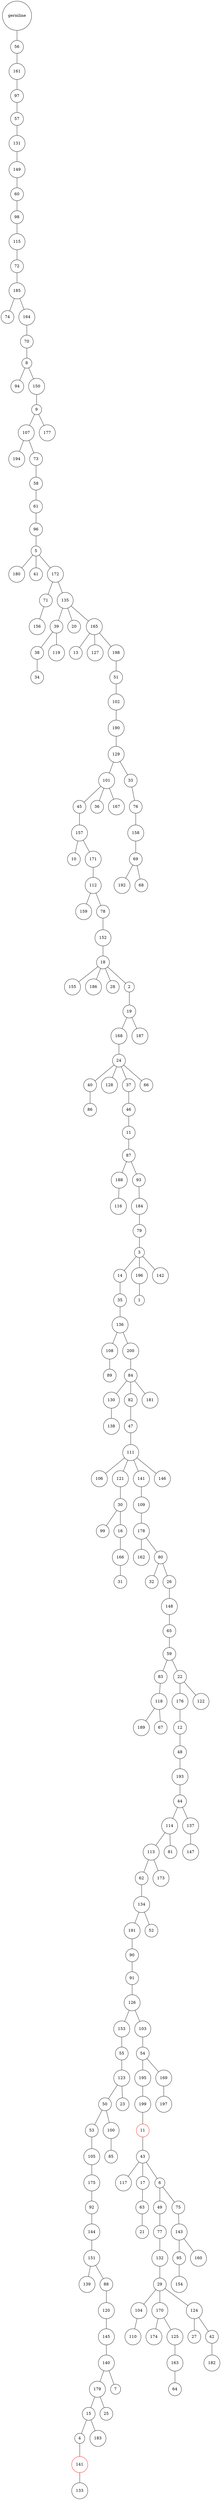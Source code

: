 graph {
	rankdir=UD;
	splines=line;
	node [shape=circle]
	"0x7f2c8b81bc40" [label="germline"];
	"0x7f2c8b81bc70" [label="56"];
	"0x7f2c8b81bc40" -- "0x7f2c8b81bc70" ;
	"0x7f2c8b81bca0" [label="161"];
	"0x7f2c8b81bc70" -- "0x7f2c8b81bca0" ;
	"0x7f2c8b81bcd0" [label="97"];
	"0x7f2c8b81bca0" -- "0x7f2c8b81bcd0" ;
	"0x7f2c8b81bd00" [label="57"];
	"0x7f2c8b81bcd0" -- "0x7f2c8b81bd00" ;
	"0x7f2c8b81bd30" [label="131"];
	"0x7f2c8b81bd00" -- "0x7f2c8b81bd30" ;
	"0x7f2c8b81bd60" [label="149"];
	"0x7f2c8b81bd30" -- "0x7f2c8b81bd60" ;
	"0x7f2c8b81bd90" [label="60"];
	"0x7f2c8b81bd60" -- "0x7f2c8b81bd90" ;
	"0x7f2c8b81bdc0" [label="98"];
	"0x7f2c8b81bd90" -- "0x7f2c8b81bdc0" ;
	"0x7f2c8b81bdf0" [label="115"];
	"0x7f2c8b81bdc0" -- "0x7f2c8b81bdf0" ;
	"0x7f2c8b81be20" [label="72"];
	"0x7f2c8b81bdf0" -- "0x7f2c8b81be20" ;
	"0x7f2c8b81be50" [label="185"];
	"0x7f2c8b81be20" -- "0x7f2c8b81be50" ;
	"0x7f2c8b81be80" [label="74"];
	"0x7f2c8b81be50" -- "0x7f2c8b81be80" ;
	"0x7f2c8b81beb0" [label="164"];
	"0x7f2c8b81be50" -- "0x7f2c8b81beb0" ;
	"0x7f2c8b81bee0" [label="70"];
	"0x7f2c8b81beb0" -- "0x7f2c8b81bee0" ;
	"0x7f2c8b81bf10" [label="8"];
	"0x7f2c8b81bee0" -- "0x7f2c8b81bf10" ;
	"0x7f2c8b81bf40" [label="94"];
	"0x7f2c8b81bf10" -- "0x7f2c8b81bf40" ;
	"0x7f2c8b81bf70" [label="150"];
	"0x7f2c8b81bf10" -- "0x7f2c8b81bf70" ;
	"0x7f2c8b81bfa0" [label="9"];
	"0x7f2c8b81bf70" -- "0x7f2c8b81bfa0" ;
	"0x7f2c8b81bfd0" [label="107"];
	"0x7f2c8b81bfa0" -- "0x7f2c8b81bfd0" ;
	"0x7f2c8b81c040" [label="194"];
	"0x7f2c8b81bfd0" -- "0x7f2c8b81c040" ;
	"0x7f2c8b81c070" [label="73"];
	"0x7f2c8b81bfd0" -- "0x7f2c8b81c070" ;
	"0x7f2c8b81c0a0" [label="58"];
	"0x7f2c8b81c070" -- "0x7f2c8b81c0a0" ;
	"0x7f2c8b81c0d0" [label="61"];
	"0x7f2c8b81c0a0" -- "0x7f2c8b81c0d0" ;
	"0x7f2c8b81c100" [label="96"];
	"0x7f2c8b81c0d0" -- "0x7f2c8b81c100" ;
	"0x7f2c8b81c130" [label="5"];
	"0x7f2c8b81c100" -- "0x7f2c8b81c130" ;
	"0x7f2c8b81c160" [label="180"];
	"0x7f2c8b81c130" -- "0x7f2c8b81c160" ;
	"0x7f2c8b81c190" [label="41"];
	"0x7f2c8b81c130" -- "0x7f2c8b81c190" ;
	"0x7f2c8b81c1c0" [label="172"];
	"0x7f2c8b81c130" -- "0x7f2c8b81c1c0" ;
	"0x7f2c8b81c1f0" [label="71"];
	"0x7f2c8b81c1c0" -- "0x7f2c8b81c1f0" ;
	"0x7f2c8b81c220" [label="156"];
	"0x7f2c8b81c1f0" -- "0x7f2c8b81c220" ;
	"0x7f2c8b81c250" [label="135"];
	"0x7f2c8b81c1c0" -- "0x7f2c8b81c250" ;
	"0x7f2c8b81c280" [label="39"];
	"0x7f2c8b81c250" -- "0x7f2c8b81c280" ;
	"0x7f2c8b81c2b0" [label="38"];
	"0x7f2c8b81c280" -- "0x7f2c8b81c2b0" ;
	"0x7f2c8b81c2e0" [label="34"];
	"0x7f2c8b81c2b0" -- "0x7f2c8b81c2e0" ;
	"0x7f2c8b81c310" [label="119"];
	"0x7f2c8b81c280" -- "0x7f2c8b81c310" ;
	"0x7f2c8b81c340" [label="20"];
	"0x7f2c8b81c250" -- "0x7f2c8b81c340" ;
	"0x7f2c8b81c370" [label="165"];
	"0x7f2c8b81c250" -- "0x7f2c8b81c370" ;
	"0x7f2c8b81c3a0" [label="13"];
	"0x7f2c8b81c370" -- "0x7f2c8b81c3a0" ;
	"0x7f2c8b81c3d0" [label="127"];
	"0x7f2c8b81c370" -- "0x7f2c8b81c3d0" ;
	"0x7f2c8b81c400" [label="198"];
	"0x7f2c8b81c370" -- "0x7f2c8b81c400" ;
	"0x7f2c8b81c430" [label="51"];
	"0x7f2c8b81c400" -- "0x7f2c8b81c430" ;
	"0x7f2c8b81c460" [label="102"];
	"0x7f2c8b81c430" -- "0x7f2c8b81c460" ;
	"0x7f2c8b81c490" [label="190"];
	"0x7f2c8b81c460" -- "0x7f2c8b81c490" ;
	"0x7f2c8b81c4c0" [label="129"];
	"0x7f2c8b81c490" -- "0x7f2c8b81c4c0" ;
	"0x7f2c8b81c4f0" [label="101"];
	"0x7f2c8b81c4c0" -- "0x7f2c8b81c4f0" ;
	"0x7f2c8b81c520" [label="45"];
	"0x7f2c8b81c4f0" -- "0x7f2c8b81c520" ;
	"0x7f2c8b81c550" [label="157"];
	"0x7f2c8b81c520" -- "0x7f2c8b81c550" ;
	"0x7f2c8b81c580" [label="10"];
	"0x7f2c8b81c550" -- "0x7f2c8b81c580" ;
	"0x7f2c8b81c5b0" [label="171"];
	"0x7f2c8b81c550" -- "0x7f2c8b81c5b0" ;
	"0x7f2c8b81c5e0" [label="112"];
	"0x7f2c8b81c5b0" -- "0x7f2c8b81c5e0" ;
	"0x7f2c8b81c610" [label="159"];
	"0x7f2c8b81c5e0" -- "0x7f2c8b81c610" ;
	"0x7f2c8b81c640" [label="78"];
	"0x7f2c8b81c5e0" -- "0x7f2c8b81c640" ;
	"0x7f2c8b81c670" [label="152"];
	"0x7f2c8b81c640" -- "0x7f2c8b81c670" ;
	"0x7f2c8b81c6a0" [label="18"];
	"0x7f2c8b81c670" -- "0x7f2c8b81c6a0" ;
	"0x7f2c8b81c6d0" [label="155"];
	"0x7f2c8b81c6a0" -- "0x7f2c8b81c6d0" ;
	"0x7f2c8b81c700" [label="186"];
	"0x7f2c8b81c6a0" -- "0x7f2c8b81c700" ;
	"0x7f2c8b81c730" [label="28"];
	"0x7f2c8b81c6a0" -- "0x7f2c8b81c730" ;
	"0x7f2c8b81c760" [label="2"];
	"0x7f2c8b81c6a0" -- "0x7f2c8b81c760" ;
	"0x7f2c8b81c790" [label="19"];
	"0x7f2c8b81c760" -- "0x7f2c8b81c790" ;
	"0x7f2c8b81c7c0" [label="168"];
	"0x7f2c8b81c790" -- "0x7f2c8b81c7c0" ;
	"0x7f2c8b81c7f0" [label="24"];
	"0x7f2c8b81c7c0" -- "0x7f2c8b81c7f0" ;
	"0x7f2c8b81c820" [label="40"];
	"0x7f2c8b81c7f0" -- "0x7f2c8b81c820" ;
	"0x7f2c8b81c850" [label="86"];
	"0x7f2c8b81c820" -- "0x7f2c8b81c850" ;
	"0x7f2c8b81c880" [label="128"];
	"0x7f2c8b81c7f0" -- "0x7f2c8b81c880" ;
	"0x7f2c8b81c8b0" [label="37"];
	"0x7f2c8b81c7f0" -- "0x7f2c8b81c8b0" ;
	"0x7f2c8b81c8e0" [label="46"];
	"0x7f2c8b81c8b0" -- "0x7f2c8b81c8e0" ;
	"0x7f2c8b81c910" [label="11"];
	"0x7f2c8b81c8e0" -- "0x7f2c8b81c910" ;
	"0x7f2c8b81c940" [label="87"];
	"0x7f2c8b81c910" -- "0x7f2c8b81c940" ;
	"0x7f2c8b81c970" [label="188"];
	"0x7f2c8b81c940" -- "0x7f2c8b81c970" ;
	"0x7f2c8b81c9a0" [label="116"];
	"0x7f2c8b81c970" -- "0x7f2c8b81c9a0" ;
	"0x7f2c8b81c9d0" [label="93"];
	"0x7f2c8b81c940" -- "0x7f2c8b81c9d0" ;
	"0x7f2c8b81ca00" [label="184"];
	"0x7f2c8b81c9d0" -- "0x7f2c8b81ca00" ;
	"0x7f2c8b81ca30" [label="79"];
	"0x7f2c8b81ca00" -- "0x7f2c8b81ca30" ;
	"0x7f2c8b81ca60" [label="3"];
	"0x7f2c8b81ca30" -- "0x7f2c8b81ca60" ;
	"0x7f2c8b81ca90" [label="14"];
	"0x7f2c8b81ca60" -- "0x7f2c8b81ca90" ;
	"0x7f2c8b81cac0" [label="35"];
	"0x7f2c8b81ca90" -- "0x7f2c8b81cac0" ;
	"0x7f2c8b81caf0" [label="136"];
	"0x7f2c8b81cac0" -- "0x7f2c8b81caf0" ;
	"0x7f2c8b81cb20" [label="108"];
	"0x7f2c8b81caf0" -- "0x7f2c8b81cb20" ;
	"0x7f2c8b81cb50" [label="89"];
	"0x7f2c8b81cb20" -- "0x7f2c8b81cb50" ;
	"0x7f2c8b81cb80" [label="200"];
	"0x7f2c8b81caf0" -- "0x7f2c8b81cb80" ;
	"0x7f2c8b81cbb0" [label="84"];
	"0x7f2c8b81cb80" -- "0x7f2c8b81cbb0" ;
	"0x7f2c8b81cbe0" [label="130"];
	"0x7f2c8b81cbb0" -- "0x7f2c8b81cbe0" ;
	"0x7f2c8b81cc10" [label="138"];
	"0x7f2c8b81cbe0" -- "0x7f2c8b81cc10" ;
	"0x7f2c8b81cc40" [label="82"];
	"0x7f2c8b81cbb0" -- "0x7f2c8b81cc40" ;
	"0x7f2c8b81cc70" [label="47"];
	"0x7f2c8b81cc40" -- "0x7f2c8b81cc70" ;
	"0x7f2c8b81cca0" [label="111"];
	"0x7f2c8b81cc70" -- "0x7f2c8b81cca0" ;
	"0x7f2c8b81ccd0" [label="106"];
	"0x7f2c8b81cca0" -- "0x7f2c8b81ccd0" ;
	"0x7f2c8b81cd00" [label="121"];
	"0x7f2c8b81cca0" -- "0x7f2c8b81cd00" ;
	"0x7f2c8b81cd30" [label="30"];
	"0x7f2c8b81cd00" -- "0x7f2c8b81cd30" ;
	"0x7f2c8b81cd60" [label="99"];
	"0x7f2c8b81cd30" -- "0x7f2c8b81cd60" ;
	"0x7f2c8b81cd90" [label="16"];
	"0x7f2c8b81cd30" -- "0x7f2c8b81cd90" ;
	"0x7f2c8b81cdc0" [label="166"];
	"0x7f2c8b81cd90" -- "0x7f2c8b81cdc0" ;
	"0x7f2c8b81cdf0" [label="31"];
	"0x7f2c8b81cdc0" -- "0x7f2c8b81cdf0" ;
	"0x7f2c8b81ce20" [label="141"];
	"0x7f2c8b81cca0" -- "0x7f2c8b81ce20" ;
	"0x7f2c8b81ce50" [label="109"];
	"0x7f2c8b81ce20" -- "0x7f2c8b81ce50" ;
	"0x7f2c8b81ce80" [label="178"];
	"0x7f2c8b81ce50" -- "0x7f2c8b81ce80" ;
	"0x7f2c8b81ceb0" [label="162"];
	"0x7f2c8b81ce80" -- "0x7f2c8b81ceb0" ;
	"0x7f2c8b81cee0" [label="80"];
	"0x7f2c8b81ce80" -- "0x7f2c8b81cee0" ;
	"0x7f2c8b81cf10" [label="32"];
	"0x7f2c8b81cee0" -- "0x7f2c8b81cf10" ;
	"0x7f2c8b81cf40" [label="26"];
	"0x7f2c8b81cee0" -- "0x7f2c8b81cf40" ;
	"0x7f2c8b81cf70" [label="148"];
	"0x7f2c8b81cf40" -- "0x7f2c8b81cf70" ;
	"0x7f2c8b81cfa0" [label="65"];
	"0x7f2c8b81cf70" -- "0x7f2c8b81cfa0" ;
	"0x7f2c8b81cfd0" [label="59"];
	"0x7f2c8b81cfa0" -- "0x7f2c8b81cfd0" ;
	"0x7f2c8b820040" [label="83"];
	"0x7f2c8b81cfd0" -- "0x7f2c8b820040" ;
	"0x7f2c8b820070" [label="118"];
	"0x7f2c8b820040" -- "0x7f2c8b820070" ;
	"0x7f2c8b8200a0" [label="189"];
	"0x7f2c8b820070" -- "0x7f2c8b8200a0" ;
	"0x7f2c8b8200d0" [label="67"];
	"0x7f2c8b820070" -- "0x7f2c8b8200d0" ;
	"0x7f2c8b820100" [label="22"];
	"0x7f2c8b81cfd0" -- "0x7f2c8b820100" ;
	"0x7f2c8b820130" [label="176"];
	"0x7f2c8b820100" -- "0x7f2c8b820130" ;
	"0x7f2c8b820160" [label="12"];
	"0x7f2c8b820130" -- "0x7f2c8b820160" ;
	"0x7f2c8b820190" [label="48"];
	"0x7f2c8b820160" -- "0x7f2c8b820190" ;
	"0x7f2c8b8201c0" [label="193"];
	"0x7f2c8b820190" -- "0x7f2c8b8201c0" ;
	"0x7f2c8b8201f0" [label="44"];
	"0x7f2c8b8201c0" -- "0x7f2c8b8201f0" ;
	"0x7f2c8b820220" [label="114"];
	"0x7f2c8b8201f0" -- "0x7f2c8b820220" ;
	"0x7f2c8b820250" [label="113"];
	"0x7f2c8b820220" -- "0x7f2c8b820250" ;
	"0x7f2c8b820280" [label="62"];
	"0x7f2c8b820250" -- "0x7f2c8b820280" ;
	"0x7f2c8b8202b0" [label="134"];
	"0x7f2c8b820280" -- "0x7f2c8b8202b0" ;
	"0x7f2c8b8202e0" [label="191"];
	"0x7f2c8b8202b0" -- "0x7f2c8b8202e0" ;
	"0x7f2c8b820310" [label="90"];
	"0x7f2c8b8202e0" -- "0x7f2c8b820310" ;
	"0x7f2c8b820340" [label="91"];
	"0x7f2c8b820310" -- "0x7f2c8b820340" ;
	"0x7f2c8b820370" [label="126"];
	"0x7f2c8b820340" -- "0x7f2c8b820370" ;
	"0x7f2c8b8203a0" [label="153"];
	"0x7f2c8b820370" -- "0x7f2c8b8203a0" ;
	"0x7f2c8b8203d0" [label="55"];
	"0x7f2c8b8203a0" -- "0x7f2c8b8203d0" ;
	"0x7f2c8b820400" [label="123"];
	"0x7f2c8b8203d0" -- "0x7f2c8b820400" ;
	"0x7f2c8b820430" [label="50"];
	"0x7f2c8b820400" -- "0x7f2c8b820430" ;
	"0x7f2c8b820460" [label="53"];
	"0x7f2c8b820430" -- "0x7f2c8b820460" ;
	"0x7f2c8b820490" [label="105"];
	"0x7f2c8b820460" -- "0x7f2c8b820490" ;
	"0x7f2c8b8204c0" [label="175"];
	"0x7f2c8b820490" -- "0x7f2c8b8204c0" ;
	"0x7f2c8b8204f0" [label="92"];
	"0x7f2c8b8204c0" -- "0x7f2c8b8204f0" ;
	"0x7f2c8b820520" [label="144"];
	"0x7f2c8b8204f0" -- "0x7f2c8b820520" ;
	"0x7f2c8b820550" [label="151"];
	"0x7f2c8b820520" -- "0x7f2c8b820550" ;
	"0x7f2c8b820580" [label="139"];
	"0x7f2c8b820550" -- "0x7f2c8b820580" ;
	"0x7f2c8b8205b0" [label="88"];
	"0x7f2c8b820550" -- "0x7f2c8b8205b0" ;
	"0x7f2c8b8205e0" [label="120"];
	"0x7f2c8b8205b0" -- "0x7f2c8b8205e0" ;
	"0x7f2c8b820610" [label="145"];
	"0x7f2c8b8205e0" -- "0x7f2c8b820610" ;
	"0x7f2c8b820640" [label="140"];
	"0x7f2c8b820610" -- "0x7f2c8b820640" ;
	"0x7f2c8b820670" [label="179"];
	"0x7f2c8b820640" -- "0x7f2c8b820670" ;
	"0x7f2c8b8206a0" [label="15"];
	"0x7f2c8b820670" -- "0x7f2c8b8206a0" ;
	"0x7f2c8b8206d0" [label="4"];
	"0x7f2c8b8206a0" -- "0x7f2c8b8206d0" ;
	"0x7f2c8b820700" [label="141",color="red"];
	"0x7f2c8b8206d0" -- "0x7f2c8b820700" ;
	"0x7f2c8b820730" [label="133"];
	"0x7f2c8b820700" -- "0x7f2c8b820730" ;
	"0x7f2c8b820760" [label="183"];
	"0x7f2c8b8206a0" -- "0x7f2c8b820760" ;
	"0x7f2c8b820790" [label="25"];
	"0x7f2c8b820670" -- "0x7f2c8b820790" ;
	"0x7f2c8b8207c0" [label="7"];
	"0x7f2c8b820640" -- "0x7f2c8b8207c0" ;
	"0x7f2c8b8207f0" [label="100"];
	"0x7f2c8b820430" -- "0x7f2c8b8207f0" ;
	"0x7f2c8b820820" [label="85"];
	"0x7f2c8b8207f0" -- "0x7f2c8b820820" ;
	"0x7f2c8b820850" [label="23"];
	"0x7f2c8b820400" -- "0x7f2c8b820850" ;
	"0x7f2c8b820880" [label="103"];
	"0x7f2c8b820370" -- "0x7f2c8b820880" ;
	"0x7f2c8b8208b0" [label="54"];
	"0x7f2c8b820880" -- "0x7f2c8b8208b0" ;
	"0x7f2c8b8208e0" [label="195"];
	"0x7f2c8b8208b0" -- "0x7f2c8b8208e0" ;
	"0x7f2c8b820910" [label="199"];
	"0x7f2c8b8208e0" -- "0x7f2c8b820910" ;
	"0x7f2c8b820940" [label="11",color="red"];
	"0x7f2c8b820910" -- "0x7f2c8b820940" ;
	"0x7f2c8b820970" [label="43"];
	"0x7f2c8b820940" -- "0x7f2c8b820970" ;
	"0x7f2c8b8209a0" [label="117"];
	"0x7f2c8b820970" -- "0x7f2c8b8209a0" ;
	"0x7f2c8b8209d0" [label="17"];
	"0x7f2c8b820970" -- "0x7f2c8b8209d0" ;
	"0x7f2c8b820a00" [label="63"];
	"0x7f2c8b8209d0" -- "0x7f2c8b820a00" ;
	"0x7f2c8b820a30" [label="21"];
	"0x7f2c8b820a00" -- "0x7f2c8b820a30" ;
	"0x7f2c8b820a60" [label="6"];
	"0x7f2c8b820970" -- "0x7f2c8b820a60" ;
	"0x7f2c8b820a90" [label="49"];
	"0x7f2c8b820a60" -- "0x7f2c8b820a90" ;
	"0x7f2c8b820ac0" [label="77"];
	"0x7f2c8b820a90" -- "0x7f2c8b820ac0" ;
	"0x7f2c8b820af0" [label="132"];
	"0x7f2c8b820ac0" -- "0x7f2c8b820af0" ;
	"0x7f2c8b820b20" [label="29"];
	"0x7f2c8b820af0" -- "0x7f2c8b820b20" ;
	"0x7f2c8b820b50" [label="104"];
	"0x7f2c8b820b20" -- "0x7f2c8b820b50" ;
	"0x7f2c8b820b80" [label="110"];
	"0x7f2c8b820b50" -- "0x7f2c8b820b80" ;
	"0x7f2c8b820bb0" [label="170"];
	"0x7f2c8b820b20" -- "0x7f2c8b820bb0" ;
	"0x7f2c8b820be0" [label="174"];
	"0x7f2c8b820bb0" -- "0x7f2c8b820be0" ;
	"0x7f2c8b820c10" [label="125"];
	"0x7f2c8b820bb0" -- "0x7f2c8b820c10" ;
	"0x7f2c8b820c40" [label="163"];
	"0x7f2c8b820c10" -- "0x7f2c8b820c40" ;
	"0x7f2c8b820c70" [label="64"];
	"0x7f2c8b820c40" -- "0x7f2c8b820c70" ;
	"0x7f2c8b820ca0" [label="124"];
	"0x7f2c8b820b20" -- "0x7f2c8b820ca0" ;
	"0x7f2c8b820cd0" [label="27"];
	"0x7f2c8b820ca0" -- "0x7f2c8b820cd0" ;
	"0x7f2c8b820d00" [label="42"];
	"0x7f2c8b820ca0" -- "0x7f2c8b820d00" ;
	"0x7f2c8b820d30" [label="182"];
	"0x7f2c8b820d00" -- "0x7f2c8b820d30" ;
	"0x7f2c8b820d60" [label="75"];
	"0x7f2c8b820a60" -- "0x7f2c8b820d60" ;
	"0x7f2c8b820d90" [label="143"];
	"0x7f2c8b820d60" -- "0x7f2c8b820d90" ;
	"0x7f2c8b820dc0" [label="95"];
	"0x7f2c8b820d90" -- "0x7f2c8b820dc0" ;
	"0x7f2c8b820df0" [label="154"];
	"0x7f2c8b820dc0" -- "0x7f2c8b820df0" ;
	"0x7f2c8b820e20" [label="160"];
	"0x7f2c8b820d90" -- "0x7f2c8b820e20" ;
	"0x7f2c8b820e50" [label="169"];
	"0x7f2c8b8208b0" -- "0x7f2c8b820e50" ;
	"0x7f2c8b820e80" [label="197"];
	"0x7f2c8b820e50" -- "0x7f2c8b820e80" ;
	"0x7f2c8b820eb0" [label="52"];
	"0x7f2c8b8202b0" -- "0x7f2c8b820eb0" ;
	"0x7f2c8b820ee0" [label="173"];
	"0x7f2c8b820250" -- "0x7f2c8b820ee0" ;
	"0x7f2c8b820f10" [label="81"];
	"0x7f2c8b820220" -- "0x7f2c8b820f10" ;
	"0x7f2c8b820f40" [label="137"];
	"0x7f2c8b8201f0" -- "0x7f2c8b820f40" ;
	"0x7f2c8b820f70" [label="147"];
	"0x7f2c8b820f40" -- "0x7f2c8b820f70" ;
	"0x7f2c8b820fa0" [label="122"];
	"0x7f2c8b820100" -- "0x7f2c8b820fa0" ;
	"0x7f2c8b820fd0" [label="146"];
	"0x7f2c8b81cca0" -- "0x7f2c8b820fd0" ;
	"0x7f2c8b7b4040" [label="181"];
	"0x7f2c8b81cbb0" -- "0x7f2c8b7b4040" ;
	"0x7f2c8b7b4070" [label="196"];
	"0x7f2c8b81ca60" -- "0x7f2c8b7b4070" ;
	"0x7f2c8b7b40a0" [label="1"];
	"0x7f2c8b7b4070" -- "0x7f2c8b7b40a0" ;
	"0x7f2c8b7b40d0" [label="142"];
	"0x7f2c8b81ca60" -- "0x7f2c8b7b40d0" ;
	"0x7f2c8b7b4100" [label="66"];
	"0x7f2c8b81c7f0" -- "0x7f2c8b7b4100" ;
	"0x7f2c8b7b4130" [label="187"];
	"0x7f2c8b81c790" -- "0x7f2c8b7b4130" ;
	"0x7f2c8b7b4160" [label="36"];
	"0x7f2c8b81c4f0" -- "0x7f2c8b7b4160" ;
	"0x7f2c8b7b4190" [label="167"];
	"0x7f2c8b81c4f0" -- "0x7f2c8b7b4190" ;
	"0x7f2c8b7b41c0" [label="33"];
	"0x7f2c8b81c4c0" -- "0x7f2c8b7b41c0" ;
	"0x7f2c8b7b41f0" [label="76"];
	"0x7f2c8b7b41c0" -- "0x7f2c8b7b41f0" ;
	"0x7f2c8b7b4220" [label="158"];
	"0x7f2c8b7b41f0" -- "0x7f2c8b7b4220" ;
	"0x7f2c8b7b4250" [label="69"];
	"0x7f2c8b7b4220" -- "0x7f2c8b7b4250" ;
	"0x7f2c8b7b4280" [label="192"];
	"0x7f2c8b7b4250" -- "0x7f2c8b7b4280" ;
	"0x7f2c8b7b42b0" [label="68"];
	"0x7f2c8b7b4250" -- "0x7f2c8b7b42b0" ;
	"0x7f2c8b7b42e0" [label="177"];
	"0x7f2c8b81bfa0" -- "0x7f2c8b7b42e0" ;
}
